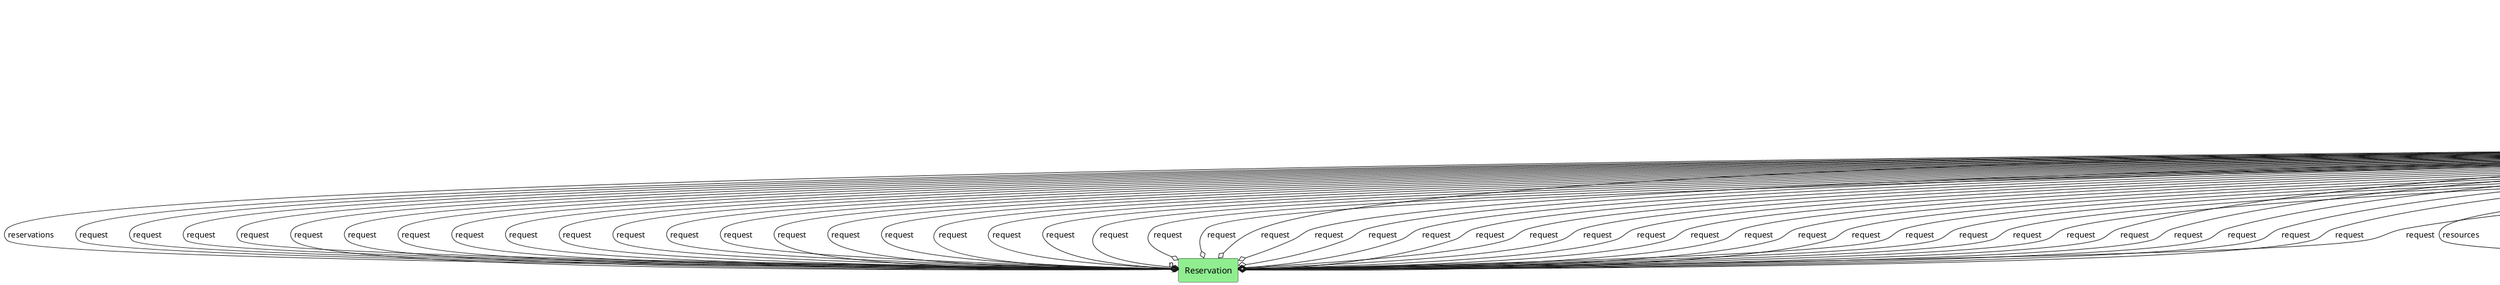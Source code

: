 @startuml

class "Request" as Model {
 string name
 string ename
 string type
 string message

 confirm()
 evaluated()
 failed()
 fulfill()
 satisfied()
 
}

rectangle "MetricComposite" as MetricComposite #lightblue {
}

Model *--> "1" MetricComposite : requirements


rectangle "Reservation" as Reservation #lightblue {
}

Model *--> "n" Reservation : reservations


rectangle "Resource" as Resource #lightblue {
}

Model *--> "n" Resource : resources


rectangle "Cloud" as Cloud #lightblue {
}

Model o--> "1" Cloud : cloud


rectangle "DataCenter" as DataCenter #lightblue {
}

Model o--> "n" DataCenter : datacenters


rectangle "Device" as Device #lightblue {
}

Model o--> "n" Device : devices


rectangle "AggregatedDevice" as AggregatedDevice #lightblue {
}

Model o--> "n" AggregatedDevice : aggregates




    rectangle "Cloud" as Cloud #lightgreen {
    }
    
        Cloud   *--> "n" Model : "requests"
    
    rectangle "Reservation" as Reservation #lightgreen {
    }
    
        Reservation   o--> "1" Model : "request"
    
    rectangle "Resource" as Resource #lightgreen {
    }
    
        Resource   o--> "1" Model : "request"
    
    rectangle "Cloud" as Cloud #lightgreen {
    }
    
        Cloud   *--> "n" Model : "requests"
    
    rectangle "Reservation" as Reservation #lightgreen {
    }
    
        Reservation   o--> "1" Model : "request"
    
    rectangle "Resource" as Resource #lightgreen {
    }
    
        Resource   o--> "1" Model : "request"
    
    rectangle "Cloud" as Cloud #lightgreen {
    }
    
        Cloud   *--> "n" Model : "requests"
    
    rectangle "Reservation" as Reservation #lightgreen {
    }
    
        Reservation   o--> "1" Model : "request"
    
    rectangle "Resource" as Resource #lightgreen {
    }
    
        Resource   o--> "1" Model : "request"
    
    rectangle "Cloud" as Cloud #lightgreen {
    }
    
        Cloud   *--> "n" Model : "requests"
    
    rectangle "Reservation" as Reservation #lightgreen {
    }
    
        Reservation   o--> "1" Model : "request"
    
    rectangle "Resource" as Resource #lightgreen {
    }
    
        Resource   o--> "1" Model : "request"
    
    rectangle "Cloud" as Cloud #lightgreen {
    }
    
        Cloud   *--> "n" Model : "requests"
    
    rectangle "Reservation" as Reservation #lightgreen {
    }
    
        Reservation   o--> "1" Model : "request"
    
    rectangle "Resource" as Resource #lightgreen {
    }
    
        Resource   o--> "1" Model : "request"
    
    rectangle "Cloud" as Cloud #lightgreen {
    }
    
        Cloud   *--> "n" Model : "requests"
    
    rectangle "Reservation" as Reservation #lightgreen {
    }
    
        Reservation   o--> "1" Model : "request"
    
    rectangle "Resource" as Resource #lightgreen {
    }
    
        Resource   o--> "1" Model : "request"
    
    rectangle "Cloud" as Cloud #lightgreen {
    }
    
        Cloud   *--> "n" Model : "requests"
    
    rectangle "Reservation" as Reservation #lightgreen {
    }
    
        Reservation   o--> "1" Model : "request"
    
    rectangle "Resource" as Resource #lightgreen {
    }
    
        Resource   o--> "1" Model : "request"
    
    rectangle "Cloud" as Cloud #lightgreen {
    }
    
        Cloud   *--> "n" Model : "requests"
    
    rectangle "Reservation" as Reservation #lightgreen {
    }
    
        Reservation   o--> "1" Model : "request"
    
    rectangle "Resource" as Resource #lightgreen {
    }
    
        Resource   o--> "1" Model : "request"
    
    rectangle "Cloud" as Cloud #lightgreen {
    }
    
        Cloud   *--> "n" Model : "requests"
    
    rectangle "Reservation" as Reservation #lightgreen {
    }
    
        Reservation   o--> "1" Model : "request"
    
    rectangle "Resource" as Resource #lightgreen {
    }
    
        Resource   o--> "1" Model : "request"
    
    rectangle "Cloud" as Cloud #lightgreen {
    }
    
        Cloud   *--> "n" Model : "requests"
    
    rectangle "Reservation" as Reservation #lightgreen {
    }
    
        Reservation   o--> "1" Model : "request"
    
    rectangle "Resource" as Resource #lightgreen {
    }
    
        Resource   o--> "1" Model : "request"
    
    rectangle "Cloud" as Cloud #lightgreen {
    }
    
        Cloud   *--> "n" Model : "requests"
    
    rectangle "Reservation" as Reservation #lightgreen {
    }
    
        Reservation   o--> "1" Model : "request"
    
    rectangle "Resource" as Resource #lightgreen {
    }
    
        Resource   o--> "1" Model : "request"
    
    rectangle "Cloud" as Cloud #lightgreen {
    }
    
        Cloud   *--> "n" Model : "requests"
    
    rectangle "Reservation" as Reservation #lightgreen {
    }
    
        Reservation   o--> "1" Model : "request"
    
    rectangle "Resource" as Resource #lightgreen {
    }
    
        Resource   o--> "1" Model : "request"
    
    rectangle "Cloud" as Cloud #lightgreen {
    }
    
        Cloud   *--> "n" Model : "requests"
    
    rectangle "Reservation" as Reservation #lightgreen {
    }
    
        Reservation   o--> "1" Model : "request"
    
    rectangle "Resource" as Resource #lightgreen {
    }
    
        Resource   o--> "1" Model : "request"
    
    rectangle "Cloud" as Cloud #lightgreen {
    }
    
        Cloud   *--> "n" Model : "requests"
    
    rectangle "Reservation" as Reservation #lightgreen {
    }
    
        Reservation   o--> "1" Model : "request"
    
    rectangle "Resource" as Resource #lightgreen {
    }
    
        Resource   o--> "1" Model : "request"
    
    rectangle "Cloud" as Cloud #lightgreen {
    }
    
        Cloud   *--> "n" Model : "requests"
    
    rectangle "Reservation" as Reservation #lightgreen {
    }
    
        Reservation   o--> "1" Model : "request"
    
    rectangle "Resource" as Resource #lightgreen {
    }
    
        Resource   o--> "1" Model : "request"
    
    rectangle "Cloud" as Cloud #lightgreen {
    }
    
        Cloud   *--> "n" Model : "requests"
    
    rectangle "Reservation" as Reservation #lightgreen {
    }
    
        Reservation   o--> "1" Model : "request"
    
    rectangle "Resource" as Resource #lightgreen {
    }
    
        Resource   o--> "1" Model : "request"
    
    rectangle "Cloud" as Cloud #lightgreen {
    }
    
        Cloud   *--> "n" Model : "requests"
    
    rectangle "Reservation" as Reservation #lightgreen {
    }
    
        Reservation   o--> "1" Model : "request"
    
    rectangle "Resource" as Resource #lightgreen {
    }
    
        Resource   o--> "1" Model : "request"
    
    rectangle "Cloud" as Cloud #lightgreen {
    }
    
        Cloud   *--> "n" Model : "requests"
    
    rectangle "Reservation" as Reservation #lightgreen {
    }
    
        Reservation   o--> "1" Model : "request"
    
    rectangle "Resource" as Resource #lightgreen {
    }
    
        Resource   o--> "1" Model : "request"
    
    rectangle "Cloud" as Cloud #lightgreen {
    }
    
        Cloud   *--> "n" Model : "requests"
    
    rectangle "Reservation" as Reservation #lightgreen {
    }
    
        Reservation   o--> "1" Model : "request"
    
    rectangle "Resource" as Resource #lightgreen {
    }
    
        Resource   o--> "1" Model : "request"
    
    rectangle "Cloud" as Cloud #lightgreen {
    }
    
        Cloud   *--> "n" Model : "requests"
    
    rectangle "Reservation" as Reservation #lightgreen {
    }
    
        Reservation   o--> "1" Model : "request"
    
    rectangle "Resource" as Resource #lightgreen {
    }
    
        Resource   o--> "1" Model : "request"
    
    rectangle "Cloud" as Cloud #lightgreen {
    }
    
        Cloud   *--> "n" Model : "requests"
    
    rectangle "Reservation" as Reservation #lightgreen {
    }
    
        Reservation   o--> "1" Model : "request"
    
    rectangle "Resource" as Resource #lightgreen {
    }
    
        Resource   o--> "1" Model : "request"
    
    rectangle "Cloud" as Cloud #lightgreen {
    }
    
        Cloud   *--> "n" Model : "requests"
    
    rectangle "Reservation" as Reservation #lightgreen {
    }
    
        Reservation   o--> "1" Model : "request"
    
    rectangle "Resource" as Resource #lightgreen {
    }
    
        Resource   o--> "1" Model : "request"
    
    rectangle "Cloud" as Cloud #lightgreen {
    }
    
        Cloud   *--> "n" Model : "requests"
    
    rectangle "Reservation" as Reservation #lightgreen {
    }
    
        Reservation   o--> "1" Model : "request"
    
    rectangle "Resource" as Resource #lightgreen {
    }
    
        Resource   o--> "1" Model : "request"
    
    rectangle "Cloud" as Cloud #lightgreen {
    }
    
        Cloud   *--> "n" Model : "requests"
    
    rectangle "Reservation" as Reservation #lightgreen {
    }
    
        Reservation   o--> "1" Model : "request"
    
    rectangle "Resource" as Resource #lightgreen {
    }
    
        Resource   o--> "1" Model : "request"
    
    rectangle "Cloud" as Cloud #lightgreen {
    }
    
        Cloud   *--> "n" Model : "requests"
    
    rectangle "Reservation" as Reservation #lightgreen {
    }
    
        Reservation   o--> "1" Model : "request"
    
    rectangle "Resource" as Resource #lightgreen {
    }
    
        Resource   o--> "1" Model : "request"
    
    rectangle "Cloud" as Cloud #lightgreen {
    }
    
        Cloud   *--> "n" Model : "requests"
    
    rectangle "Reservation" as Reservation #lightgreen {
    }
    
        Reservation   o--> "1" Model : "request"
    
    rectangle "Resource" as Resource #lightgreen {
    }
    
        Resource   o--> "1" Model : "request"
    
    rectangle "Cloud" as Cloud #lightgreen {
    }
    
        Cloud   *--> "n" Model : "requests"
    
    rectangle "Reservation" as Reservation #lightgreen {
    }
    
        Reservation   o--> "1" Model : "request"
    
    rectangle "Resource" as Resource #lightgreen {
    }
    
        Resource   o--> "1" Model : "request"
    
    rectangle "Cloud" as Cloud #lightgreen {
    }
    
        Cloud   *--> "n" Model : "requests"
    
    rectangle "Reservation" as Reservation #lightgreen {
    }
    
        Reservation   o--> "1" Model : "request"
    
    rectangle "Resource" as Resource #lightgreen {
    }
    
        Resource   o--> "1" Model : "request"
    
    rectangle "Cloud" as Cloud #lightgreen {
    }
    
        Cloud   *--> "n" Model : "requests"
    
    rectangle "Reservation" as Reservation #lightgreen {
    }
    
        Reservation   o--> "1" Model : "request"
    
    rectangle "Resource" as Resource #lightgreen {
    }
    
        Resource   o--> "1" Model : "request"
    
    rectangle "Cloud" as Cloud #lightgreen {
    }
    
        Cloud   *--> "n" Model : "requests"
    
    rectangle "Reservation" as Reservation #lightgreen {
    }
    
        Reservation   o--> "1" Model : "request"
    
    rectangle "Resource" as Resource #lightgreen {
    }
    
        Resource   o--> "1" Model : "request"
    
    rectangle "Cloud" as Cloud #lightgreen {
    }
    
        Cloud   *--> "n" Model : "requests"
    
    rectangle "Reservation" as Reservation #lightgreen {
    }
    
        Reservation   o--> "1" Model : "request"
    
    rectangle "Resource" as Resource #lightgreen {
    }
    
        Resource   o--> "1" Model : "request"
    
    rectangle "Cloud" as Cloud #lightgreen {
    }
    
        Cloud   *--> "n" Model : "requests"
    
    rectangle "Reservation" as Reservation #lightgreen {
    }
    
        Reservation   o--> "1" Model : "request"
    
    rectangle "Resource" as Resource #lightgreen {
    }
    
        Resource   o--> "1" Model : "request"
    
    rectangle "Cloud" as Cloud #lightgreen {
    }
    
        Cloud   *--> "n" Model : "requests"
    
    rectangle "Reservation" as Reservation #lightgreen {
    }
    
        Reservation   o--> "1" Model : "request"
    
    rectangle "Resource" as Resource #lightgreen {
    }
    
        Resource   o--> "1" Model : "request"
    
    rectangle "Cloud" as Cloud #lightgreen {
    }
    
        Cloud   *--> "n" Model : "requests"
    
    rectangle "Reservation" as Reservation #lightgreen {
    }
    
        Reservation   o--> "1" Model : "request"
    
    rectangle "Resource" as Resource #lightgreen {
    }
    
        Resource   o--> "1" Model : "request"
    
    rectangle "Cloud" as Cloud #lightgreen {
    }
    
        Cloud   *--> "n" Model : "requests"
    
    rectangle "Reservation" as Reservation #lightgreen {
    }
    
        Reservation   o--> "1" Model : "request"
    
    rectangle "Resource" as Resource #lightgreen {
    }
    
        Resource   o--> "1" Model : "request"
    
    rectangle "Cloud" as Cloud #lightgreen {
    }
    
        Cloud   *--> "n" Model : "requests"
    
    rectangle "Reservation" as Reservation #lightgreen {
    }
    
        Reservation   o--> "1" Model : "request"
    
    rectangle "Resource" as Resource #lightgreen {
    }
    
        Resource   o--> "1" Model : "request"
    
    rectangle "Cloud" as Cloud #lightgreen {
    }
    
        Cloud   *--> "n" Model : "requests"
    
    rectangle "Reservation" as Reservation #lightgreen {
    }
    
        Reservation   o--> "1" Model : "request"
    
    rectangle "Resource" as Resource #lightgreen {
    }
    
        Resource   o--> "1" Model : "request"
    
    rectangle "Cloud" as Cloud #lightgreen {
    }
    
        Cloud   *--> "n" Model : "requests"
    
    rectangle "Reservation" as Reservation #lightgreen {
    }
    
        Reservation   o--> "1" Model : "request"
    
    rectangle "Resource" as Resource #lightgreen {
    }
    
        Resource   o--> "1" Model : "request"
    
    rectangle "Cloud" as Cloud #lightgreen {
    }
    
        Cloud   *--> "n" Model : "requests"
    
    rectangle "Reservation" as Reservation #lightgreen {
    }
    
        Reservation   o--> "1" Model : "request"
    
    rectangle "Resource" as Resource #lightgreen {
    }
    
        Resource   o--> "1" Model : "request"
    
    rectangle "Cloud" as Cloud #lightgreen {
    }
    
        Cloud   *--> "n" Model : "requests"
    
    rectangle "Reservation" as Reservation #lightgreen {
    }
    
        Reservation   o--> "1" Model : "request"
    
    rectangle "Resource" as Resource #lightgreen {
    }
    
        Resource   o--> "1" Model : "request"
    
    rectangle "Cloud" as Cloud #lightgreen {
    }
    
        Cloud   *--> "n" Model : "requests"
    
    rectangle "Reservation" as Reservation #lightgreen {
    }
    
        Reservation   o--> "1" Model : "request"
    
    rectangle "Resource" as Resource #lightgreen {
    }
    
        Resource   o--> "1" Model : "request"
    
    rectangle "AcceleratorResource" as AcceleratorResource #lightgreen {
    }
    
        AcceleratorResource   o--> "1" Model : "request"
    
    rectangle "Cloud" as Cloud #lightgreen {
    }
    
        Cloud   *--> "n" Model : "requests"
    
    rectangle "ComputeResource" as ComputeResource #lightgreen {
    }
    
        ComputeResource   o--> "1" Model : "request"
    
    rectangle "NetworkResource" as NetworkResource #lightgreen {
    }
    
        NetworkResource   o--> "1" Model : "request"
    
    rectangle "Reservation" as Reservation #lightgreen {
    }
    
        Reservation   o--> "1" Model : "request"
    
    rectangle "Resource" as Resource #lightgreen {
    }
    
        Resource   o--> "1" Model : "request"
    
    rectangle "StorageResource" as StorageResource #lightgreen {
    }
    
        StorageResource   o--> "1" Model : "request"
    
    rectangle "AcceleratorResource" as AcceleratorResource #lightgreen {
    }
    
        AcceleratorResource   o--> "1" Model : "request"
    
    rectangle "Cloud" as Cloud #lightgreen {
    }
    
        Cloud   *--> "n" Model : "requests"
    
    rectangle "ComputeResource" as ComputeResource #lightgreen {
    }
    
        ComputeResource   o--> "1" Model : "request"
    
    rectangle "NetworkResource" as NetworkResource #lightgreen {
    }
    
        NetworkResource   o--> "1" Model : "request"
    
    rectangle "Reservation" as Reservation #lightgreen {
    }
    
        Reservation   o--> "1" Model : "request"
    
    rectangle "Resource" as Resource #lightgreen {
    }
    
        Resource   o--> "1" Model : "request"
    
    rectangle "StorageResource" as StorageResource #lightgreen {
    }
    
        StorageResource   o--> "1" Model : "request"
    
    rectangle "AcceleratorResource" as AcceleratorResource #lightgreen {
    }
    
        AcceleratorResource   o--> "1" Model : "request"
    
    rectangle "Cloud" as Cloud #lightgreen {
    }
    
        Cloud   *--> "n" Model : "requests"
    
    rectangle "ComputeResource" as ComputeResource #lightgreen {
    }
    
        ComputeResource   o--> "1" Model : "request"
    
    rectangle "NetworkResource" as NetworkResource #lightgreen {
    }
    
        NetworkResource   o--> "1" Model : "request"
    
    rectangle "Reservation" as Reservation #lightgreen {
    }
    
        Reservation   o--> "1" Model : "request"
    
    rectangle "Resource" as Resource #lightgreen {
    }
    
        Resource   o--> "1" Model : "request"
    
    rectangle "StorageResource" as StorageResource #lightgreen {
    }
    
        StorageResource   o--> "1" Model : "request"
    

@enduml
